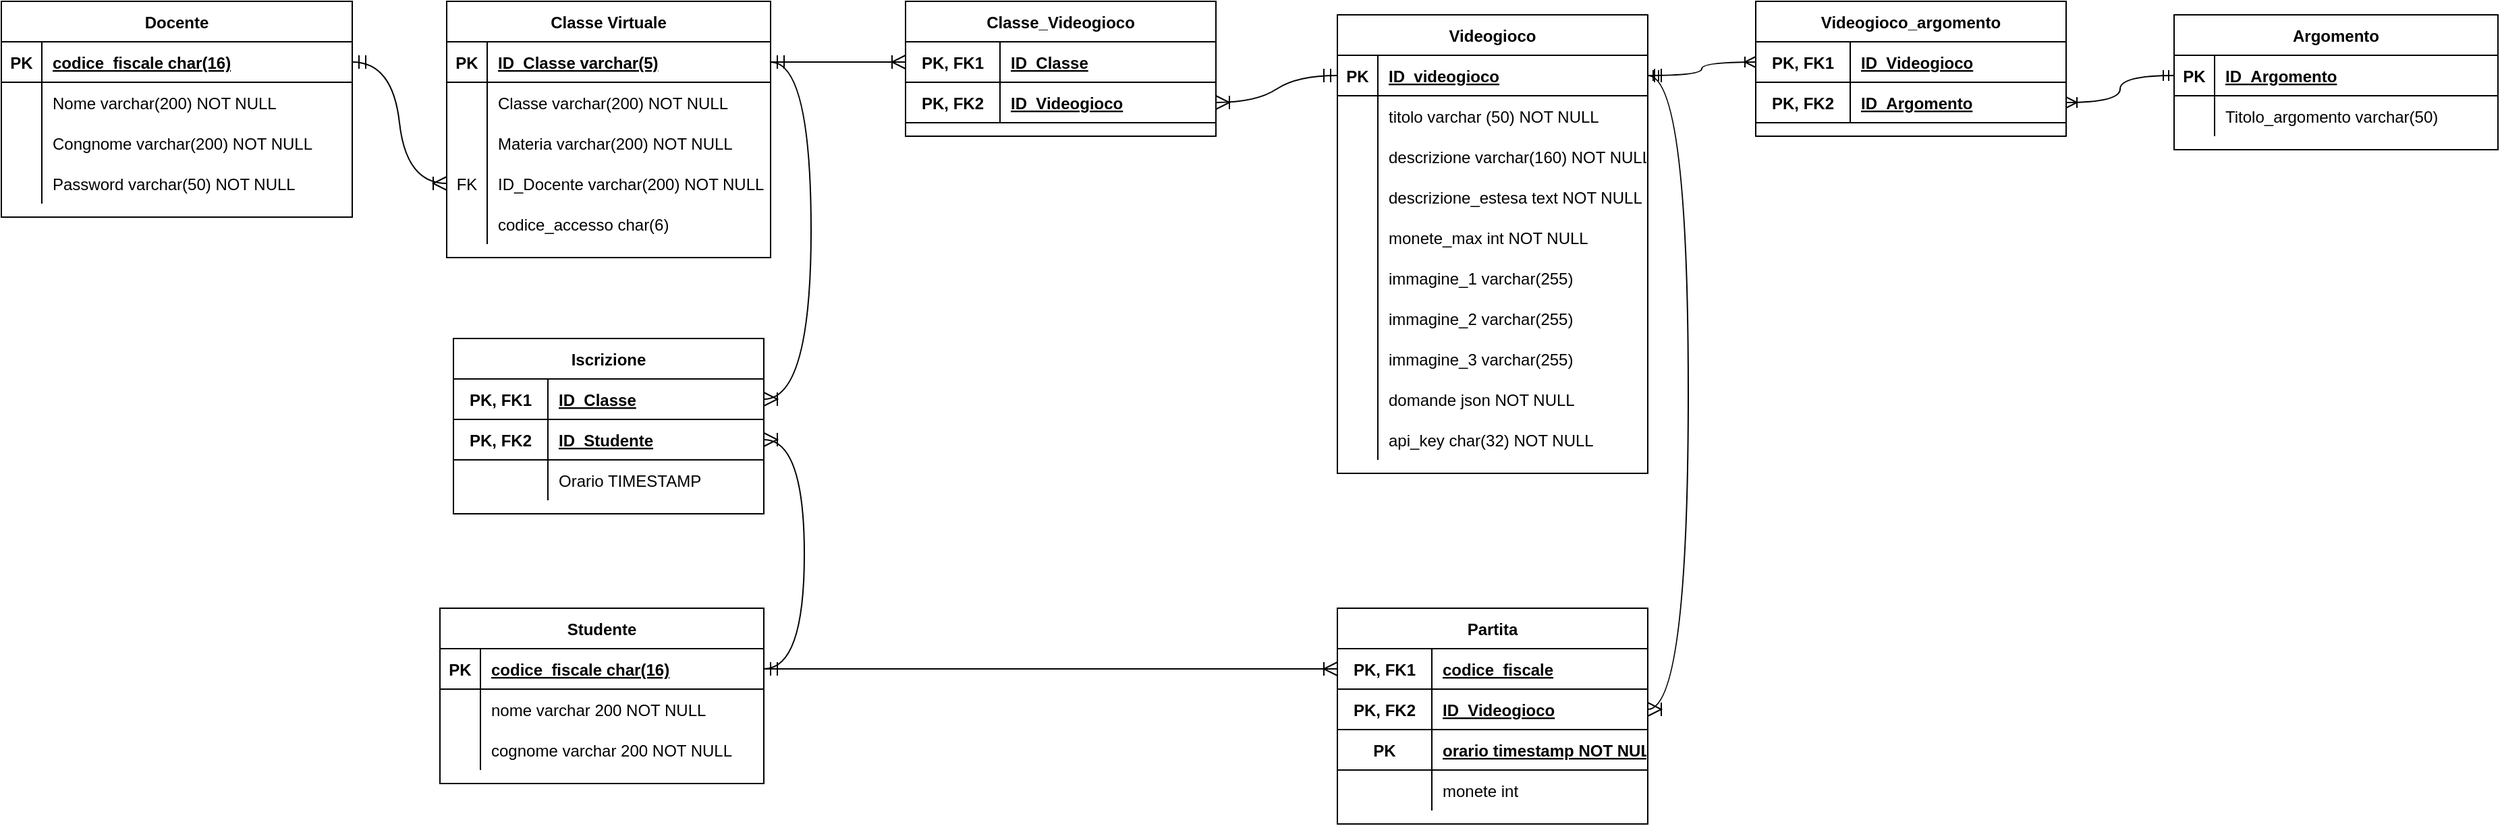 <mxfile>
    <diagram id="R2lEEEUBdFMjLlhIrx00" name="Page-1">
        <mxGraphModel dx="888" dy="802" grid="1" gridSize="10" guides="1" tooltips="1" connect="1" arrows="1" fold="1" page="1" pageScale="1" pageWidth="850" pageHeight="1100" math="0" shadow="0" extFonts="Permanent Marker^https://fonts.googleapis.com/css?family=Permanent+Marker">
            <root>
                <mxCell id="0"/>
                <mxCell id="1" parent="0"/>
                <mxCell id="C-vyLk0tnHw3VtMMgP7b-23" value="Docente" style="shape=table;startSize=30;container=1;collapsible=1;childLayout=tableLayout;fixedRows=1;rowLines=0;fontStyle=1;align=center;resizeLast=1;" parent="1" vertex="1">
                    <mxGeometry x="100" y="100" width="260" height="160" as="geometry"/>
                </mxCell>
                <mxCell id="C-vyLk0tnHw3VtMMgP7b-24" value="" style="shape=partialRectangle;collapsible=0;dropTarget=0;pointerEvents=0;fillColor=none;points=[[0,0.5],[1,0.5]];portConstraint=eastwest;top=0;left=0;right=0;bottom=1;" parent="C-vyLk0tnHw3VtMMgP7b-23" vertex="1">
                    <mxGeometry y="30" width="260" height="30" as="geometry"/>
                </mxCell>
                <mxCell id="C-vyLk0tnHw3VtMMgP7b-25" value="PK" style="shape=partialRectangle;overflow=hidden;connectable=0;fillColor=none;top=0;left=0;bottom=0;right=0;fontStyle=1;" parent="C-vyLk0tnHw3VtMMgP7b-24" vertex="1">
                    <mxGeometry width="30" height="30" as="geometry">
                        <mxRectangle width="30" height="30" as="alternateBounds"/>
                    </mxGeometry>
                </mxCell>
                <mxCell id="C-vyLk0tnHw3VtMMgP7b-26" value="codice_fiscale char(16)" style="shape=partialRectangle;overflow=hidden;connectable=0;fillColor=none;top=0;left=0;bottom=0;right=0;align=left;spacingLeft=6;fontStyle=5;" parent="C-vyLk0tnHw3VtMMgP7b-24" vertex="1">
                    <mxGeometry x="30" width="230" height="30" as="geometry">
                        <mxRectangle width="230" height="30" as="alternateBounds"/>
                    </mxGeometry>
                </mxCell>
                <mxCell id="C-vyLk0tnHw3VtMMgP7b-27" value="" style="shape=partialRectangle;collapsible=0;dropTarget=0;pointerEvents=0;fillColor=none;points=[[0,0.5],[1,0.5]];portConstraint=eastwest;top=0;left=0;right=0;bottom=0;" parent="C-vyLk0tnHw3VtMMgP7b-23" vertex="1">
                    <mxGeometry y="60" width="260" height="30" as="geometry"/>
                </mxCell>
                <mxCell id="C-vyLk0tnHw3VtMMgP7b-28" value="" style="shape=partialRectangle;overflow=hidden;connectable=0;fillColor=none;top=0;left=0;bottom=0;right=0;" parent="C-vyLk0tnHw3VtMMgP7b-27" vertex="1">
                    <mxGeometry width="30" height="30" as="geometry">
                        <mxRectangle width="30" height="30" as="alternateBounds"/>
                    </mxGeometry>
                </mxCell>
                <mxCell id="C-vyLk0tnHw3VtMMgP7b-29" value="Nome varchar(200) NOT NULL" style="shape=partialRectangle;overflow=hidden;connectable=0;fillColor=none;top=0;left=0;bottom=0;right=0;align=left;spacingLeft=6;" parent="C-vyLk0tnHw3VtMMgP7b-27" vertex="1">
                    <mxGeometry x="30" width="230" height="30" as="geometry">
                        <mxRectangle width="230" height="30" as="alternateBounds"/>
                    </mxGeometry>
                </mxCell>
                <mxCell id="IggxKIgEsVO3CC22svOD-1" value="" style="shape=partialRectangle;collapsible=0;dropTarget=0;pointerEvents=0;fillColor=none;points=[[0,0.5],[1,0.5]];portConstraint=eastwest;top=0;left=0;right=0;bottom=0;" parent="C-vyLk0tnHw3VtMMgP7b-23" vertex="1">
                    <mxGeometry y="90" width="260" height="30" as="geometry"/>
                </mxCell>
                <mxCell id="IggxKIgEsVO3CC22svOD-2" value="" style="shape=partialRectangle;overflow=hidden;connectable=0;fillColor=none;top=0;left=0;bottom=0;right=0;" parent="IggxKIgEsVO3CC22svOD-1" vertex="1">
                    <mxGeometry width="30" height="30" as="geometry">
                        <mxRectangle width="30" height="30" as="alternateBounds"/>
                    </mxGeometry>
                </mxCell>
                <mxCell id="IggxKIgEsVO3CC22svOD-3" value="Congnome varchar(200) NOT NULL" style="shape=partialRectangle;overflow=hidden;connectable=0;fillColor=none;top=0;left=0;bottom=0;right=0;align=left;spacingLeft=6;" parent="IggxKIgEsVO3CC22svOD-1" vertex="1">
                    <mxGeometry x="30" width="230" height="30" as="geometry">
                        <mxRectangle width="230" height="30" as="alternateBounds"/>
                    </mxGeometry>
                </mxCell>
                <mxCell id="_SUH1hEgXWgi9U1hBM_J-2" value="" style="shape=partialRectangle;collapsible=0;dropTarget=0;pointerEvents=0;fillColor=none;points=[[0,0.5],[1,0.5]];portConstraint=eastwest;top=0;left=0;right=0;bottom=0;" parent="C-vyLk0tnHw3VtMMgP7b-23" vertex="1">
                    <mxGeometry y="120" width="260" height="30" as="geometry"/>
                </mxCell>
                <mxCell id="_SUH1hEgXWgi9U1hBM_J-3" value="" style="shape=partialRectangle;overflow=hidden;connectable=0;fillColor=none;top=0;left=0;bottom=0;right=0;" parent="_SUH1hEgXWgi9U1hBM_J-2" vertex="1">
                    <mxGeometry width="30" height="30" as="geometry">
                        <mxRectangle width="30" height="30" as="alternateBounds"/>
                    </mxGeometry>
                </mxCell>
                <mxCell id="_SUH1hEgXWgi9U1hBM_J-4" value="Password varchar(50) NOT NULL" style="shape=partialRectangle;overflow=hidden;connectable=0;fillColor=none;top=0;left=0;bottom=0;right=0;align=left;spacingLeft=6;" parent="_SUH1hEgXWgi9U1hBM_J-2" vertex="1">
                    <mxGeometry x="30" width="230" height="30" as="geometry">
                        <mxRectangle width="230" height="30" as="alternateBounds"/>
                    </mxGeometry>
                </mxCell>
                <mxCell id="_SUH1hEgXWgi9U1hBM_J-8" value="Classe Virtuale" style="shape=table;startSize=30;container=1;collapsible=1;childLayout=tableLayout;fixedRows=1;rowLines=0;fontStyle=1;align=center;resizeLast=1;" parent="1" vertex="1">
                    <mxGeometry x="430" y="100" width="240" height="190" as="geometry"/>
                </mxCell>
                <mxCell id="_SUH1hEgXWgi9U1hBM_J-9" value="" style="shape=partialRectangle;collapsible=0;dropTarget=0;pointerEvents=0;fillColor=none;points=[[0,0.5],[1,0.5]];portConstraint=eastwest;top=0;left=0;right=0;bottom=1;" parent="_SUH1hEgXWgi9U1hBM_J-8" vertex="1">
                    <mxGeometry y="30" width="240" height="30" as="geometry"/>
                </mxCell>
                <mxCell id="_SUH1hEgXWgi9U1hBM_J-10" value="PK" style="shape=partialRectangle;overflow=hidden;connectable=0;fillColor=none;top=0;left=0;bottom=0;right=0;fontStyle=1;" parent="_SUH1hEgXWgi9U1hBM_J-9" vertex="1">
                    <mxGeometry width="30" height="30" as="geometry">
                        <mxRectangle width="30" height="30" as="alternateBounds"/>
                    </mxGeometry>
                </mxCell>
                <mxCell id="_SUH1hEgXWgi9U1hBM_J-11" value="ID_Classe varchar(5)" style="shape=partialRectangle;overflow=hidden;connectable=0;fillColor=none;top=0;left=0;bottom=0;right=0;align=left;spacingLeft=6;fontStyle=5;" parent="_SUH1hEgXWgi9U1hBM_J-9" vertex="1">
                    <mxGeometry x="30" width="210" height="30" as="geometry">
                        <mxRectangle width="210" height="30" as="alternateBounds"/>
                    </mxGeometry>
                </mxCell>
                <mxCell id="_SUH1hEgXWgi9U1hBM_J-12" value="" style="shape=partialRectangle;collapsible=0;dropTarget=0;pointerEvents=0;fillColor=none;points=[[0,0.5],[1,0.5]];portConstraint=eastwest;top=0;left=0;right=0;bottom=0;" parent="_SUH1hEgXWgi9U1hBM_J-8" vertex="1">
                    <mxGeometry y="60" width="240" height="30" as="geometry"/>
                </mxCell>
                <mxCell id="_SUH1hEgXWgi9U1hBM_J-13" value="" style="shape=partialRectangle;overflow=hidden;connectable=0;fillColor=none;top=0;left=0;bottom=0;right=0;" parent="_SUH1hEgXWgi9U1hBM_J-12" vertex="1">
                    <mxGeometry width="30" height="30" as="geometry">
                        <mxRectangle width="30" height="30" as="alternateBounds"/>
                    </mxGeometry>
                </mxCell>
                <mxCell id="_SUH1hEgXWgi9U1hBM_J-14" value="Classe varchar(200) NOT NULL" style="shape=partialRectangle;overflow=hidden;connectable=0;fillColor=none;top=0;left=0;bottom=0;right=0;align=left;spacingLeft=6;" parent="_SUH1hEgXWgi9U1hBM_J-12" vertex="1">
                    <mxGeometry x="30" width="210" height="30" as="geometry">
                        <mxRectangle width="210" height="30" as="alternateBounds"/>
                    </mxGeometry>
                </mxCell>
                <mxCell id="_SUH1hEgXWgi9U1hBM_J-15" value="" style="shape=partialRectangle;collapsible=0;dropTarget=0;pointerEvents=0;fillColor=none;points=[[0,0.5],[1,0.5]];portConstraint=eastwest;top=0;left=0;right=0;bottom=0;" parent="_SUH1hEgXWgi9U1hBM_J-8" vertex="1">
                    <mxGeometry y="90" width="240" height="30" as="geometry"/>
                </mxCell>
                <mxCell id="_SUH1hEgXWgi9U1hBM_J-16" value="" style="shape=partialRectangle;overflow=hidden;connectable=0;fillColor=none;top=0;left=0;bottom=0;right=0;" parent="_SUH1hEgXWgi9U1hBM_J-15" vertex="1">
                    <mxGeometry width="30" height="30" as="geometry">
                        <mxRectangle width="30" height="30" as="alternateBounds"/>
                    </mxGeometry>
                </mxCell>
                <mxCell id="_SUH1hEgXWgi9U1hBM_J-17" value="Materia varchar(200) NOT NULL" style="shape=partialRectangle;overflow=hidden;connectable=0;fillColor=none;top=0;left=0;bottom=0;right=0;align=left;spacingLeft=6;" parent="_SUH1hEgXWgi9U1hBM_J-15" vertex="1">
                    <mxGeometry x="30" width="210" height="30" as="geometry">
                        <mxRectangle width="210" height="30" as="alternateBounds"/>
                    </mxGeometry>
                </mxCell>
                <mxCell id="ghyRE52fyEiXk1OtpLhj-1" value="" style="shape=partialRectangle;collapsible=0;dropTarget=0;pointerEvents=0;fillColor=none;points=[[0,0.5],[1,0.5]];portConstraint=eastwest;top=0;left=0;right=0;bottom=0;" parent="_SUH1hEgXWgi9U1hBM_J-8" vertex="1">
                    <mxGeometry y="120" width="240" height="30" as="geometry"/>
                </mxCell>
                <mxCell id="ghyRE52fyEiXk1OtpLhj-2" value="FK" style="shape=partialRectangle;overflow=hidden;connectable=0;fillColor=none;top=0;left=0;bottom=0;right=0;" parent="ghyRE52fyEiXk1OtpLhj-1" vertex="1">
                    <mxGeometry width="30" height="30" as="geometry">
                        <mxRectangle width="30" height="30" as="alternateBounds"/>
                    </mxGeometry>
                </mxCell>
                <mxCell id="ghyRE52fyEiXk1OtpLhj-3" value="ID_Docente varchar(200) NOT NULL" style="shape=partialRectangle;overflow=hidden;connectable=0;fillColor=none;top=0;left=0;bottom=0;right=0;align=left;spacingLeft=6;" parent="ghyRE52fyEiXk1OtpLhj-1" vertex="1">
                    <mxGeometry x="30" width="210" height="30" as="geometry">
                        <mxRectangle width="210" height="30" as="alternateBounds"/>
                    </mxGeometry>
                </mxCell>
                <mxCell id="kP-Yp64n4imgnV4r-mcW-1" style="shape=partialRectangle;collapsible=0;dropTarget=0;pointerEvents=0;fillColor=none;points=[[0,0.5],[1,0.5]];portConstraint=eastwest;top=0;left=0;right=0;bottom=0;" parent="_SUH1hEgXWgi9U1hBM_J-8" vertex="1">
                    <mxGeometry y="150" width="240" height="30" as="geometry"/>
                </mxCell>
                <mxCell id="kP-Yp64n4imgnV4r-mcW-2" style="shape=partialRectangle;overflow=hidden;connectable=0;fillColor=none;top=0;left=0;bottom=0;right=0;" parent="kP-Yp64n4imgnV4r-mcW-1" vertex="1">
                    <mxGeometry width="30" height="30" as="geometry">
                        <mxRectangle width="30" height="30" as="alternateBounds"/>
                    </mxGeometry>
                </mxCell>
                <mxCell id="kP-Yp64n4imgnV4r-mcW-3" value="codice_accesso char(6)" style="shape=partialRectangle;overflow=hidden;connectable=0;fillColor=none;top=0;left=0;bottom=0;right=0;align=left;spacingLeft=6;" parent="kP-Yp64n4imgnV4r-mcW-1" vertex="1">
                    <mxGeometry x="30" width="210" height="30" as="geometry">
                        <mxRectangle width="210" height="30" as="alternateBounds"/>
                    </mxGeometry>
                </mxCell>
                <mxCell id="_SUH1hEgXWgi9U1hBM_J-18" value="" style="edgeStyle=entityRelationEdgeStyle;fontSize=12;html=1;endArrow=ERoneToMany;startArrow=ERmandOne;rounded=0;startSize=8;endSize=8;curved=1;" parent="1" source="C-vyLk0tnHw3VtMMgP7b-24" target="ghyRE52fyEiXk1OtpLhj-1" edge="1">
                    <mxGeometry width="100" height="100" relative="1" as="geometry">
                        <mxPoint x="310" y="450" as="sourcePoint"/>
                        <mxPoint x="430" y="290" as="targetPoint"/>
                        <Array as="points">
                            <mxPoint x="340" y="120"/>
                            <mxPoint x="420" y="230"/>
                        </Array>
                    </mxGeometry>
                </mxCell>
                <mxCell id="_SUH1hEgXWgi9U1hBM_J-19" value="Videogioco" style="shape=table;startSize=30;container=1;collapsible=1;childLayout=tableLayout;fixedRows=1;rowLines=0;fontStyle=1;align=center;resizeLast=1;" parent="1" vertex="1">
                    <mxGeometry x="1090" y="110" width="230" height="340" as="geometry"/>
                </mxCell>
                <mxCell id="_SUH1hEgXWgi9U1hBM_J-20" value="" style="shape=partialRectangle;collapsible=0;dropTarget=0;pointerEvents=0;fillColor=none;points=[[0,0.5],[1,0.5]];portConstraint=eastwest;top=0;left=0;right=0;bottom=1;" parent="_SUH1hEgXWgi9U1hBM_J-19" vertex="1">
                    <mxGeometry y="30" width="230" height="30" as="geometry"/>
                </mxCell>
                <mxCell id="_SUH1hEgXWgi9U1hBM_J-21" value="PK" style="shape=partialRectangle;overflow=hidden;connectable=0;fillColor=none;top=0;left=0;bottom=0;right=0;fontStyle=1;" parent="_SUH1hEgXWgi9U1hBM_J-20" vertex="1">
                    <mxGeometry width="30" height="30" as="geometry">
                        <mxRectangle width="30" height="30" as="alternateBounds"/>
                    </mxGeometry>
                </mxCell>
                <mxCell id="_SUH1hEgXWgi9U1hBM_J-22" value="ID_videogioco" style="shape=partialRectangle;overflow=hidden;connectable=0;fillColor=none;top=0;left=0;bottom=0;right=0;align=left;spacingLeft=6;fontStyle=5;" parent="_SUH1hEgXWgi9U1hBM_J-20" vertex="1">
                    <mxGeometry x="30" width="200" height="30" as="geometry">
                        <mxRectangle width="200" height="30" as="alternateBounds"/>
                    </mxGeometry>
                </mxCell>
                <mxCell id="_SUH1hEgXWgi9U1hBM_J-23" value="" style="shape=partialRectangle;collapsible=0;dropTarget=0;pointerEvents=0;fillColor=none;points=[[0,0.5],[1,0.5]];portConstraint=eastwest;top=0;left=0;right=0;bottom=0;" parent="_SUH1hEgXWgi9U1hBM_J-19" vertex="1">
                    <mxGeometry y="60" width="230" height="30" as="geometry"/>
                </mxCell>
                <mxCell id="_SUH1hEgXWgi9U1hBM_J-24" value="" style="shape=partialRectangle;overflow=hidden;connectable=0;fillColor=none;top=0;left=0;bottom=0;right=0;" parent="_SUH1hEgXWgi9U1hBM_J-23" vertex="1">
                    <mxGeometry width="30" height="30" as="geometry">
                        <mxRectangle width="30" height="30" as="alternateBounds"/>
                    </mxGeometry>
                </mxCell>
                <mxCell id="_SUH1hEgXWgi9U1hBM_J-25" value="titolo varchar (50) NOT NULL" style="shape=partialRectangle;overflow=hidden;connectable=0;fillColor=none;top=0;left=0;bottom=0;right=0;align=left;spacingLeft=6;" parent="_SUH1hEgXWgi9U1hBM_J-23" vertex="1">
                    <mxGeometry x="30" width="200" height="30" as="geometry">
                        <mxRectangle width="200" height="30" as="alternateBounds"/>
                    </mxGeometry>
                </mxCell>
                <mxCell id="_SUH1hEgXWgi9U1hBM_J-26" value="" style="shape=partialRectangle;collapsible=0;dropTarget=0;pointerEvents=0;fillColor=none;points=[[0,0.5],[1,0.5]];portConstraint=eastwest;top=0;left=0;right=0;bottom=0;" parent="_SUH1hEgXWgi9U1hBM_J-19" vertex="1">
                    <mxGeometry y="90" width="230" height="30" as="geometry"/>
                </mxCell>
                <mxCell id="_SUH1hEgXWgi9U1hBM_J-27" value="" style="shape=partialRectangle;overflow=hidden;connectable=0;fillColor=none;top=0;left=0;bottom=0;right=0;" parent="_SUH1hEgXWgi9U1hBM_J-26" vertex="1">
                    <mxGeometry width="30" height="30" as="geometry">
                        <mxRectangle width="30" height="30" as="alternateBounds"/>
                    </mxGeometry>
                </mxCell>
                <mxCell id="_SUH1hEgXWgi9U1hBM_J-28" value="descrizione varchar(160) NOT NULL" style="shape=partialRectangle;overflow=hidden;connectable=0;fillColor=none;top=0;left=0;bottom=0;right=0;align=left;spacingLeft=6;" parent="_SUH1hEgXWgi9U1hBM_J-26" vertex="1">
                    <mxGeometry x="30" width="200" height="30" as="geometry">
                        <mxRectangle width="200" height="30" as="alternateBounds"/>
                    </mxGeometry>
                </mxCell>
                <mxCell id="kP-Yp64n4imgnV4r-mcW-4" style="shape=partialRectangle;collapsible=0;dropTarget=0;pointerEvents=0;fillColor=none;points=[[0,0.5],[1,0.5]];portConstraint=eastwest;top=0;left=0;right=0;bottom=0;" parent="_SUH1hEgXWgi9U1hBM_J-19" vertex="1">
                    <mxGeometry y="120" width="230" height="30" as="geometry"/>
                </mxCell>
                <mxCell id="kP-Yp64n4imgnV4r-mcW-5" style="shape=partialRectangle;overflow=hidden;connectable=0;fillColor=none;top=0;left=0;bottom=0;right=0;" parent="kP-Yp64n4imgnV4r-mcW-4" vertex="1">
                    <mxGeometry width="30" height="30" as="geometry">
                        <mxRectangle width="30" height="30" as="alternateBounds"/>
                    </mxGeometry>
                </mxCell>
                <mxCell id="kP-Yp64n4imgnV4r-mcW-6" value="descrizione_estesa text NOT NULL" style="shape=partialRectangle;overflow=hidden;connectable=0;fillColor=none;top=0;left=0;bottom=0;right=0;align=left;spacingLeft=6;" parent="kP-Yp64n4imgnV4r-mcW-4" vertex="1">
                    <mxGeometry x="30" width="200" height="30" as="geometry">
                        <mxRectangle width="200" height="30" as="alternateBounds"/>
                    </mxGeometry>
                </mxCell>
                <mxCell id="kP-Yp64n4imgnV4r-mcW-7" style="shape=partialRectangle;collapsible=0;dropTarget=0;pointerEvents=0;fillColor=none;points=[[0,0.5],[1,0.5]];portConstraint=eastwest;top=0;left=0;right=0;bottom=0;" parent="_SUH1hEgXWgi9U1hBM_J-19" vertex="1">
                    <mxGeometry y="150" width="230" height="30" as="geometry"/>
                </mxCell>
                <mxCell id="kP-Yp64n4imgnV4r-mcW-8" style="shape=partialRectangle;overflow=hidden;connectable=0;fillColor=none;top=0;left=0;bottom=0;right=0;" parent="kP-Yp64n4imgnV4r-mcW-7" vertex="1">
                    <mxGeometry width="30" height="30" as="geometry">
                        <mxRectangle width="30" height="30" as="alternateBounds"/>
                    </mxGeometry>
                </mxCell>
                <mxCell id="kP-Yp64n4imgnV4r-mcW-9" value="monete_max int NOT NULL" style="shape=partialRectangle;overflow=hidden;connectable=0;fillColor=none;top=0;left=0;bottom=0;right=0;align=left;spacingLeft=6;" parent="kP-Yp64n4imgnV4r-mcW-7" vertex="1">
                    <mxGeometry x="30" width="200" height="30" as="geometry">
                        <mxRectangle width="200" height="30" as="alternateBounds"/>
                    </mxGeometry>
                </mxCell>
                <mxCell id="kP-Yp64n4imgnV4r-mcW-16" style="shape=partialRectangle;collapsible=0;dropTarget=0;pointerEvents=0;fillColor=none;points=[[0,0.5],[1,0.5]];portConstraint=eastwest;top=0;left=0;right=0;bottom=0;" parent="_SUH1hEgXWgi9U1hBM_J-19" vertex="1">
                    <mxGeometry y="180" width="230" height="30" as="geometry"/>
                </mxCell>
                <mxCell id="kP-Yp64n4imgnV4r-mcW-17" style="shape=partialRectangle;overflow=hidden;connectable=0;fillColor=none;top=0;left=0;bottom=0;right=0;" parent="kP-Yp64n4imgnV4r-mcW-16" vertex="1">
                    <mxGeometry width="30" height="30" as="geometry">
                        <mxRectangle width="30" height="30" as="alternateBounds"/>
                    </mxGeometry>
                </mxCell>
                <mxCell id="kP-Yp64n4imgnV4r-mcW-18" value="immagine_1 varchar(255)" style="shape=partialRectangle;overflow=hidden;connectable=0;fillColor=none;top=0;left=0;bottom=0;right=0;align=left;spacingLeft=6;" parent="kP-Yp64n4imgnV4r-mcW-16" vertex="1">
                    <mxGeometry x="30" width="200" height="30" as="geometry">
                        <mxRectangle width="200" height="30" as="alternateBounds"/>
                    </mxGeometry>
                </mxCell>
                <mxCell id="kP-Yp64n4imgnV4r-mcW-13" style="shape=partialRectangle;collapsible=0;dropTarget=0;pointerEvents=0;fillColor=none;points=[[0,0.5],[1,0.5]];portConstraint=eastwest;top=0;left=0;right=0;bottom=0;" parent="_SUH1hEgXWgi9U1hBM_J-19" vertex="1">
                    <mxGeometry y="210" width="230" height="30" as="geometry"/>
                </mxCell>
                <mxCell id="kP-Yp64n4imgnV4r-mcW-14" style="shape=partialRectangle;overflow=hidden;connectable=0;fillColor=none;top=0;left=0;bottom=0;right=0;" parent="kP-Yp64n4imgnV4r-mcW-13" vertex="1">
                    <mxGeometry width="30" height="30" as="geometry">
                        <mxRectangle width="30" height="30" as="alternateBounds"/>
                    </mxGeometry>
                </mxCell>
                <mxCell id="kP-Yp64n4imgnV4r-mcW-15" value="immagine_2 varchar(255)" style="shape=partialRectangle;overflow=hidden;connectable=0;fillColor=none;top=0;left=0;bottom=0;right=0;align=left;spacingLeft=6;" parent="kP-Yp64n4imgnV4r-mcW-13" vertex="1">
                    <mxGeometry x="30" width="200" height="30" as="geometry">
                        <mxRectangle width="200" height="30" as="alternateBounds"/>
                    </mxGeometry>
                </mxCell>
                <mxCell id="kP-Yp64n4imgnV4r-mcW-10" style="shape=partialRectangle;collapsible=0;dropTarget=0;pointerEvents=0;fillColor=none;points=[[0,0.5],[1,0.5]];portConstraint=eastwest;top=0;left=0;right=0;bottom=0;" parent="_SUH1hEgXWgi9U1hBM_J-19" vertex="1">
                    <mxGeometry y="240" width="230" height="30" as="geometry"/>
                </mxCell>
                <mxCell id="kP-Yp64n4imgnV4r-mcW-11" style="shape=partialRectangle;overflow=hidden;connectable=0;fillColor=none;top=0;left=0;bottom=0;right=0;" parent="kP-Yp64n4imgnV4r-mcW-10" vertex="1">
                    <mxGeometry width="30" height="30" as="geometry">
                        <mxRectangle width="30" height="30" as="alternateBounds"/>
                    </mxGeometry>
                </mxCell>
                <mxCell id="kP-Yp64n4imgnV4r-mcW-12" value="immagine_3 varchar(255)" style="shape=partialRectangle;overflow=hidden;connectable=0;fillColor=none;top=0;left=0;bottom=0;right=0;align=left;spacingLeft=6;" parent="kP-Yp64n4imgnV4r-mcW-10" vertex="1">
                    <mxGeometry x="30" width="200" height="30" as="geometry">
                        <mxRectangle width="200" height="30" as="alternateBounds"/>
                    </mxGeometry>
                </mxCell>
                <mxCell id="IggxKIgEsVO3CC22svOD-12" style="shape=partialRectangle;collapsible=0;dropTarget=0;pointerEvents=0;fillColor=none;points=[[0,0.5],[1,0.5]];portConstraint=eastwest;top=0;left=0;right=0;bottom=0;" parent="_SUH1hEgXWgi9U1hBM_J-19" vertex="1">
                    <mxGeometry y="270" width="230" height="30" as="geometry"/>
                </mxCell>
                <mxCell id="IggxKIgEsVO3CC22svOD-13" style="shape=partialRectangle;overflow=hidden;connectable=0;fillColor=none;top=0;left=0;bottom=0;right=0;" parent="IggxKIgEsVO3CC22svOD-12" vertex="1">
                    <mxGeometry width="30" height="30" as="geometry">
                        <mxRectangle width="30" height="30" as="alternateBounds"/>
                    </mxGeometry>
                </mxCell>
                <mxCell id="IggxKIgEsVO3CC22svOD-14" value="domande json NOT NULL" style="shape=partialRectangle;overflow=hidden;connectable=0;fillColor=none;top=0;left=0;bottom=0;right=0;align=left;spacingLeft=6;" parent="IggxKIgEsVO3CC22svOD-12" vertex="1">
                    <mxGeometry x="30" width="200" height="30" as="geometry">
                        <mxRectangle width="200" height="30" as="alternateBounds"/>
                    </mxGeometry>
                </mxCell>
                <mxCell id="zwfpo51bR4X7Mv6zt_tQ-2" style="shape=partialRectangle;collapsible=0;dropTarget=0;pointerEvents=0;fillColor=none;points=[[0,0.5],[1,0.5]];portConstraint=eastwest;top=0;left=0;right=0;bottom=0;" parent="_SUH1hEgXWgi9U1hBM_J-19" vertex="1">
                    <mxGeometry y="300" width="230" height="30" as="geometry"/>
                </mxCell>
                <mxCell id="zwfpo51bR4X7Mv6zt_tQ-3" style="shape=partialRectangle;overflow=hidden;connectable=0;fillColor=none;top=0;left=0;bottom=0;right=0;" parent="zwfpo51bR4X7Mv6zt_tQ-2" vertex="1">
                    <mxGeometry width="30" height="30" as="geometry">
                        <mxRectangle width="30" height="30" as="alternateBounds"/>
                    </mxGeometry>
                </mxCell>
                <mxCell id="zwfpo51bR4X7Mv6zt_tQ-4" value="api_key char(32) NOT NULL" style="shape=partialRectangle;overflow=hidden;connectable=0;fillColor=none;top=0;left=0;bottom=0;right=0;align=left;spacingLeft=6;" parent="zwfpo51bR4X7Mv6zt_tQ-2" vertex="1">
                    <mxGeometry x="30" width="200" height="30" as="geometry">
                        <mxRectangle width="200" height="30" as="alternateBounds"/>
                    </mxGeometry>
                </mxCell>
                <mxCell id="ghyRE52fyEiXk1OtpLhj-7" value="Classe_Videogioco" style="shape=table;startSize=30;container=1;collapsible=1;childLayout=tableLayout;fixedRows=1;rowLines=0;fontStyle=1;align=center;resizeLast=1;" parent="1" vertex="1">
                    <mxGeometry x="770" y="100" width="230" height="100" as="geometry"/>
                </mxCell>
                <mxCell id="ghyRE52fyEiXk1OtpLhj-8" value="" style="shape=partialRectangle;collapsible=0;dropTarget=0;pointerEvents=0;fillColor=none;points=[[0,0.5],[1,0.5]];portConstraint=eastwest;top=0;left=0;right=0;bottom=1;" parent="ghyRE52fyEiXk1OtpLhj-7" vertex="1">
                    <mxGeometry y="30" width="230" height="30" as="geometry"/>
                </mxCell>
                <mxCell id="ghyRE52fyEiXk1OtpLhj-9" value="PK, FK1" style="shape=partialRectangle;overflow=hidden;connectable=0;fillColor=none;top=0;left=0;bottom=0;right=0;fontStyle=1;" parent="ghyRE52fyEiXk1OtpLhj-8" vertex="1">
                    <mxGeometry width="70" height="30" as="geometry">
                        <mxRectangle width="70" height="30" as="alternateBounds"/>
                    </mxGeometry>
                </mxCell>
                <mxCell id="ghyRE52fyEiXk1OtpLhj-10" value="ID_Classe" style="shape=partialRectangle;overflow=hidden;connectable=0;fillColor=none;top=0;left=0;bottom=0;right=0;align=left;spacingLeft=6;fontStyle=5;" parent="ghyRE52fyEiXk1OtpLhj-8" vertex="1">
                    <mxGeometry x="70" width="160" height="30" as="geometry">
                        <mxRectangle width="160" height="30" as="alternateBounds"/>
                    </mxGeometry>
                </mxCell>
                <mxCell id="ghyRE52fyEiXk1OtpLhj-17" value="" style="shape=partialRectangle;collapsible=0;dropTarget=0;pointerEvents=0;fillColor=none;points=[[0,0.5],[1,0.5]];portConstraint=eastwest;top=0;left=0;right=0;bottom=1;" parent="ghyRE52fyEiXk1OtpLhj-7" vertex="1">
                    <mxGeometry y="60" width="230" height="30" as="geometry"/>
                </mxCell>
                <mxCell id="ghyRE52fyEiXk1OtpLhj-18" value="PK, FK2" style="shape=partialRectangle;overflow=hidden;connectable=0;fillColor=none;top=0;left=0;bottom=0;right=0;fontStyle=1;" parent="ghyRE52fyEiXk1OtpLhj-17" vertex="1">
                    <mxGeometry width="70" height="30" as="geometry">
                        <mxRectangle width="70" height="30" as="alternateBounds"/>
                    </mxGeometry>
                </mxCell>
                <mxCell id="ghyRE52fyEiXk1OtpLhj-19" value="ID_Videogioco" style="shape=partialRectangle;overflow=hidden;connectable=0;fillColor=none;top=0;left=0;bottom=0;right=0;align=left;spacingLeft=6;fontStyle=5;" parent="ghyRE52fyEiXk1OtpLhj-17" vertex="1">
                    <mxGeometry x="70" width="160" height="30" as="geometry">
                        <mxRectangle width="160" height="30" as="alternateBounds"/>
                    </mxGeometry>
                </mxCell>
                <mxCell id="ghyRE52fyEiXk1OtpLhj-20" value="" style="edgeStyle=entityRelationEdgeStyle;fontSize=12;html=1;endArrow=ERoneToMany;startArrow=ERmandOne;rounded=0;startSize=8;endSize=8;curved=1;" parent="1" source="_SUH1hEgXWgi9U1hBM_J-9" target="ghyRE52fyEiXk1OtpLhj-8" edge="1">
                    <mxGeometry width="100" height="100" relative="1" as="geometry">
                        <mxPoint x="670" y="245" as="sourcePoint"/>
                        <mxPoint x="381.421" y="45" as="targetPoint"/>
                    </mxGeometry>
                </mxCell>
                <mxCell id="ghyRE52fyEiXk1OtpLhj-21" value="" style="edgeStyle=entityRelationEdgeStyle;fontSize=12;html=1;endArrow=ERoneToMany;startArrow=ERmandOne;rounded=0;startSize=8;endSize=8;curved=1;" parent="1" source="_SUH1hEgXWgi9U1hBM_J-20" target="ghyRE52fyEiXk1OtpLhj-17" edge="1">
                    <mxGeometry width="100" height="100" relative="1" as="geometry">
                        <mxPoint x="138.579" y="135" as="sourcePoint"/>
                        <mxPoint x="588.579" y="155" as="targetPoint"/>
                    </mxGeometry>
                </mxCell>
                <mxCell id="ghyRE52fyEiXk1OtpLhj-35" value="Iscrizione" style="shape=table;startSize=30;container=1;collapsible=1;childLayout=tableLayout;fixedRows=1;rowLines=0;fontStyle=1;align=center;resizeLast=1;" parent="1" vertex="1">
                    <mxGeometry x="435" y="350" width="230" height="130" as="geometry"/>
                </mxCell>
                <mxCell id="ghyRE52fyEiXk1OtpLhj-36" value="" style="shape=partialRectangle;collapsible=0;dropTarget=0;pointerEvents=0;fillColor=none;points=[[0,0.5],[1,0.5]];portConstraint=eastwest;top=0;left=0;right=0;bottom=1;" parent="ghyRE52fyEiXk1OtpLhj-35" vertex="1">
                    <mxGeometry y="30" width="230" height="30" as="geometry"/>
                </mxCell>
                <mxCell id="ghyRE52fyEiXk1OtpLhj-37" value="PK, FK1" style="shape=partialRectangle;overflow=hidden;connectable=0;fillColor=none;top=0;left=0;bottom=0;right=0;fontStyle=1;" parent="ghyRE52fyEiXk1OtpLhj-36" vertex="1">
                    <mxGeometry width="70" height="30" as="geometry">
                        <mxRectangle width="70" height="30" as="alternateBounds"/>
                    </mxGeometry>
                </mxCell>
                <mxCell id="ghyRE52fyEiXk1OtpLhj-38" value="ID_Classe" style="shape=partialRectangle;overflow=hidden;connectable=0;fillColor=none;top=0;left=0;bottom=0;right=0;align=left;spacingLeft=6;fontStyle=5;" parent="ghyRE52fyEiXk1OtpLhj-36" vertex="1">
                    <mxGeometry x="70" width="160" height="30" as="geometry">
                        <mxRectangle width="160" height="30" as="alternateBounds"/>
                    </mxGeometry>
                </mxCell>
                <mxCell id="ghyRE52fyEiXk1OtpLhj-39" value="" style="shape=partialRectangle;collapsible=0;dropTarget=0;pointerEvents=0;fillColor=none;points=[[0,0.5],[1,0.5]];portConstraint=eastwest;top=0;left=0;right=0;bottom=1;" parent="ghyRE52fyEiXk1OtpLhj-35" vertex="1">
                    <mxGeometry y="60" width="230" height="30" as="geometry"/>
                </mxCell>
                <mxCell id="ghyRE52fyEiXk1OtpLhj-40" value="PK, FK2" style="shape=partialRectangle;overflow=hidden;connectable=0;fillColor=none;top=0;left=0;bottom=0;right=0;fontStyle=1;" parent="ghyRE52fyEiXk1OtpLhj-39" vertex="1">
                    <mxGeometry width="70" height="30" as="geometry">
                        <mxRectangle width="70" height="30" as="alternateBounds"/>
                    </mxGeometry>
                </mxCell>
                <mxCell id="ghyRE52fyEiXk1OtpLhj-41" value="ID_Studente" style="shape=partialRectangle;overflow=hidden;connectable=0;fillColor=none;top=0;left=0;bottom=0;right=0;align=left;spacingLeft=6;fontStyle=5;" parent="ghyRE52fyEiXk1OtpLhj-39" vertex="1">
                    <mxGeometry x="70" width="160" height="30" as="geometry">
                        <mxRectangle width="160" height="30" as="alternateBounds"/>
                    </mxGeometry>
                </mxCell>
                <mxCell id="ghyRE52fyEiXk1OtpLhj-42" value="" style="shape=partialRectangle;collapsible=0;dropTarget=0;pointerEvents=0;fillColor=none;points=[[0,0.5],[1,0.5]];portConstraint=eastwest;top=0;left=0;right=0;bottom=0;" parent="ghyRE52fyEiXk1OtpLhj-35" vertex="1">
                    <mxGeometry y="90" width="230" height="30" as="geometry"/>
                </mxCell>
                <mxCell id="ghyRE52fyEiXk1OtpLhj-43" value="" style="shape=partialRectangle;overflow=hidden;connectable=0;fillColor=none;top=0;left=0;bottom=0;right=0;" parent="ghyRE52fyEiXk1OtpLhj-42" vertex="1">
                    <mxGeometry width="70" height="30" as="geometry">
                        <mxRectangle width="70" height="30" as="alternateBounds"/>
                    </mxGeometry>
                </mxCell>
                <mxCell id="ghyRE52fyEiXk1OtpLhj-44" value="Orario TIMESTAMP" style="shape=partialRectangle;overflow=hidden;connectable=0;fillColor=none;top=0;left=0;bottom=0;right=0;align=left;spacingLeft=6;" parent="ghyRE52fyEiXk1OtpLhj-42" vertex="1">
                    <mxGeometry x="70" width="160" height="30" as="geometry">
                        <mxRectangle width="160" height="30" as="alternateBounds"/>
                    </mxGeometry>
                </mxCell>
                <mxCell id="ghyRE52fyEiXk1OtpLhj-60" value="" style="edgeStyle=entityRelationEdgeStyle;fontSize=12;html=1;endArrow=ERoneToMany;startArrow=ERmandOne;rounded=0;startSize=8;endSize=8;curved=1;exitX=1;exitY=0.5;exitDx=0;exitDy=0;" parent="1" source="kP-Yp64n4imgnV4r-mcW-38" target="ghyRE52fyEiXk1OtpLhj-39" edge="1">
                    <mxGeometry width="100" height="100" relative="1" as="geometry">
                        <mxPoint x="670" y="595" as="sourcePoint"/>
                        <mxPoint x="-141.421" y="45" as="targetPoint"/>
                    </mxGeometry>
                </mxCell>
                <mxCell id="ghyRE52fyEiXk1OtpLhj-61" value="" style="edgeStyle=entityRelationEdgeStyle;fontSize=12;html=1;endArrow=ERoneToMany;startArrow=ERmandOne;rounded=0;startSize=8;endSize=8;curved=1;" parent="1" source="_SUH1hEgXWgi9U1hBM_J-9" target="ghyRE52fyEiXk1OtpLhj-36" edge="1">
                    <mxGeometry width="100" height="100" relative="1" as="geometry">
                        <mxPoint x="670" y="245" as="sourcePoint"/>
                        <mxPoint x="381.421" y="45" as="targetPoint"/>
                    </mxGeometry>
                </mxCell>
                <mxCell id="ghyRE52fyEiXk1OtpLhj-75" style="edgeStyle=none;curved=1;rounded=0;orthogonalLoop=1;jettySize=auto;html=1;exitX=0.5;exitY=0;exitDx=0;exitDy=0;fontSize=12;startSize=8;endSize=8;" parent="1" edge="1">
                    <mxGeometry relative="1" as="geometry">
                        <mxPoint x="1205" y="550" as="sourcePoint"/>
                        <mxPoint x="1205" y="550" as="targetPoint"/>
                    </mxGeometry>
                </mxCell>
                <mxCell id="ghyRE52fyEiXk1OtpLhj-76" value="" style="edgeStyle=entityRelationEdgeStyle;fontSize=12;html=1;endArrow=ERoneToMany;startArrow=ERmandOne;rounded=0;startSize=8;endSize=8;curved=1;exitX=1;exitY=0.5;exitDx=0;exitDy=0;" parent="1" source="kP-Yp64n4imgnV4r-mcW-38" target="ghyRE52fyEiXk1OtpLhj-78" edge="1">
                    <mxGeometry width="100" height="100" relative="1" as="geometry">
                        <mxPoint x="670" y="595" as="sourcePoint"/>
                        <mxPoint x="982.105" y="600" as="targetPoint"/>
                    </mxGeometry>
                </mxCell>
                <mxCell id="ghyRE52fyEiXk1OtpLhj-77" value="Partita" style="shape=table;startSize=30;container=1;collapsible=1;childLayout=tableLayout;fixedRows=1;rowLines=0;fontStyle=1;align=center;resizeLast=1;" parent="1" vertex="1">
                    <mxGeometry x="1090" y="550" width="230" height="160" as="geometry"/>
                </mxCell>
                <mxCell id="ghyRE52fyEiXk1OtpLhj-78" value="" style="shape=partialRectangle;collapsible=0;dropTarget=0;pointerEvents=0;fillColor=none;points=[[0,0.5],[1,0.5]];portConstraint=eastwest;top=0;left=0;right=0;bottom=1;" parent="ghyRE52fyEiXk1OtpLhj-77" vertex="1">
                    <mxGeometry y="30" width="230" height="30" as="geometry"/>
                </mxCell>
                <mxCell id="ghyRE52fyEiXk1OtpLhj-79" value="PK, FK1" style="shape=partialRectangle;overflow=hidden;connectable=0;fillColor=none;top=0;left=0;bottom=0;right=0;fontStyle=1;" parent="ghyRE52fyEiXk1OtpLhj-78" vertex="1">
                    <mxGeometry width="70" height="30" as="geometry">
                        <mxRectangle width="70" height="30" as="alternateBounds"/>
                    </mxGeometry>
                </mxCell>
                <mxCell id="ghyRE52fyEiXk1OtpLhj-80" value="codice_fiscale" style="shape=partialRectangle;overflow=hidden;connectable=0;fillColor=none;top=0;left=0;bottom=0;right=0;align=left;spacingLeft=6;fontStyle=5;" parent="ghyRE52fyEiXk1OtpLhj-78" vertex="1">
                    <mxGeometry x="70" width="160" height="30" as="geometry">
                        <mxRectangle width="160" height="30" as="alternateBounds"/>
                    </mxGeometry>
                </mxCell>
                <mxCell id="ghyRE52fyEiXk1OtpLhj-81" value="" style="shape=partialRectangle;collapsible=0;dropTarget=0;pointerEvents=0;fillColor=none;points=[[0,0.5],[1,0.5]];portConstraint=eastwest;top=0;left=0;right=0;bottom=1;" parent="ghyRE52fyEiXk1OtpLhj-77" vertex="1">
                    <mxGeometry y="60" width="230" height="30" as="geometry"/>
                </mxCell>
                <mxCell id="ghyRE52fyEiXk1OtpLhj-82" value="PK, FK2" style="shape=partialRectangle;overflow=hidden;connectable=0;fillColor=none;top=0;left=0;bottom=0;right=0;fontStyle=1;" parent="ghyRE52fyEiXk1OtpLhj-81" vertex="1">
                    <mxGeometry width="70" height="30" as="geometry">
                        <mxRectangle width="70" height="30" as="alternateBounds"/>
                    </mxGeometry>
                </mxCell>
                <mxCell id="ghyRE52fyEiXk1OtpLhj-83" value="ID_Videogioco" style="shape=partialRectangle;overflow=hidden;connectable=0;fillColor=none;top=0;left=0;bottom=0;right=0;align=left;spacingLeft=6;fontStyle=5;" parent="ghyRE52fyEiXk1OtpLhj-81" vertex="1">
                    <mxGeometry x="70" width="160" height="30" as="geometry">
                        <mxRectangle width="160" height="30" as="alternateBounds"/>
                    </mxGeometry>
                </mxCell>
                <mxCell id="kP-Yp64n4imgnV4r-mcW-25" style="shape=partialRectangle;collapsible=0;dropTarget=0;pointerEvents=0;fillColor=none;points=[[0,0.5],[1,0.5]];portConstraint=eastwest;top=0;left=0;right=0;bottom=1;" parent="ghyRE52fyEiXk1OtpLhj-77" vertex="1">
                    <mxGeometry y="90" width="230" height="30" as="geometry"/>
                </mxCell>
                <mxCell id="kP-Yp64n4imgnV4r-mcW-26" value="PK" style="shape=partialRectangle;overflow=hidden;connectable=0;fillColor=none;top=0;left=0;bottom=0;right=0;fontStyle=1;" parent="kP-Yp64n4imgnV4r-mcW-25" vertex="1">
                    <mxGeometry width="70" height="30" as="geometry">
                        <mxRectangle width="70" height="30" as="alternateBounds"/>
                    </mxGeometry>
                </mxCell>
                <mxCell id="kP-Yp64n4imgnV4r-mcW-27" value="orario timestamp NOT NULL" style="shape=partialRectangle;overflow=hidden;connectable=0;fillColor=none;top=0;left=0;bottom=0;right=0;align=left;spacingLeft=6;fontStyle=5;" parent="kP-Yp64n4imgnV4r-mcW-25" vertex="1">
                    <mxGeometry x="70" width="160" height="30" as="geometry">
                        <mxRectangle width="160" height="30" as="alternateBounds"/>
                    </mxGeometry>
                </mxCell>
                <mxCell id="kP-Yp64n4imgnV4r-mcW-22" style="shape=partialRectangle;collapsible=0;dropTarget=0;pointerEvents=0;fillColor=none;points=[[0,0.5],[1,0.5]];portConstraint=eastwest;top=0;left=0;right=0;bottom=0;" parent="ghyRE52fyEiXk1OtpLhj-77" vertex="1">
                    <mxGeometry y="120" width="230" height="30" as="geometry"/>
                </mxCell>
                <mxCell id="kP-Yp64n4imgnV4r-mcW-23" style="shape=partialRectangle;overflow=hidden;connectable=0;fillColor=none;top=0;left=0;bottom=0;right=0;" parent="kP-Yp64n4imgnV4r-mcW-22" vertex="1">
                    <mxGeometry width="70" height="30" as="geometry">
                        <mxRectangle width="70" height="30" as="alternateBounds"/>
                    </mxGeometry>
                </mxCell>
                <mxCell id="kP-Yp64n4imgnV4r-mcW-24" value="monete int" style="shape=partialRectangle;overflow=hidden;connectable=0;fillColor=none;top=0;left=0;bottom=0;right=0;align=left;spacingLeft=6;" parent="kP-Yp64n4imgnV4r-mcW-22" vertex="1">
                    <mxGeometry x="70" width="160" height="30" as="geometry">
                        <mxRectangle width="160" height="30" as="alternateBounds"/>
                    </mxGeometry>
                </mxCell>
                <mxCell id="ghyRE52fyEiXk1OtpLhj-87" value="" style="edgeStyle=entityRelationEdgeStyle;fontSize=12;html=1;endArrow=ERoneToMany;startArrow=ERmandOne;rounded=0;startSize=8;endSize=8;curved=1;" parent="1" source="_SUH1hEgXWgi9U1hBM_J-20" target="ghyRE52fyEiXk1OtpLhj-81" edge="1">
                    <mxGeometry width="100" height="100" relative="1" as="geometry">
                        <mxPoint x="1320" y="255" as="sourcePoint"/>
                        <mxPoint x="790" y="430" as="targetPoint"/>
                    </mxGeometry>
                </mxCell>
                <mxCell id="kP-Yp64n4imgnV4r-mcW-37" value="Studente" style="shape=table;startSize=30;container=1;collapsible=1;childLayout=tableLayout;fixedRows=1;rowLines=0;fontStyle=1;align=center;resizeLast=1;" parent="1" vertex="1">
                    <mxGeometry x="425" y="550" width="240" height="130" as="geometry"/>
                </mxCell>
                <mxCell id="kP-Yp64n4imgnV4r-mcW-38" value="" style="shape=partialRectangle;collapsible=0;dropTarget=0;pointerEvents=0;fillColor=none;points=[[0,0.5],[1,0.5]];portConstraint=eastwest;top=0;left=0;right=0;bottom=1;" parent="kP-Yp64n4imgnV4r-mcW-37" vertex="1">
                    <mxGeometry y="30" width="240" height="30" as="geometry"/>
                </mxCell>
                <mxCell id="kP-Yp64n4imgnV4r-mcW-39" value="PK" style="shape=partialRectangle;overflow=hidden;connectable=0;fillColor=none;top=0;left=0;bottom=0;right=0;fontStyle=1;" parent="kP-Yp64n4imgnV4r-mcW-38" vertex="1">
                    <mxGeometry width="30" height="30" as="geometry">
                        <mxRectangle width="30" height="30" as="alternateBounds"/>
                    </mxGeometry>
                </mxCell>
                <mxCell id="kP-Yp64n4imgnV4r-mcW-40" value="codice_fiscale char(16)" style="shape=partialRectangle;overflow=hidden;connectable=0;fillColor=none;top=0;left=0;bottom=0;right=0;align=left;spacingLeft=6;fontStyle=5;" parent="kP-Yp64n4imgnV4r-mcW-38" vertex="1">
                    <mxGeometry x="30" width="210" height="30" as="geometry">
                        <mxRectangle width="210" height="30" as="alternateBounds"/>
                    </mxGeometry>
                </mxCell>
                <mxCell id="kP-Yp64n4imgnV4r-mcW-41" value="" style="shape=partialRectangle;collapsible=0;dropTarget=0;pointerEvents=0;fillColor=none;points=[[0,0.5],[1,0.5]];portConstraint=eastwest;top=0;left=0;right=0;bottom=0;" parent="kP-Yp64n4imgnV4r-mcW-37" vertex="1">
                    <mxGeometry y="60" width="240" height="30" as="geometry"/>
                </mxCell>
                <mxCell id="kP-Yp64n4imgnV4r-mcW-42" value="" style="shape=partialRectangle;overflow=hidden;connectable=0;fillColor=none;top=0;left=0;bottom=0;right=0;" parent="kP-Yp64n4imgnV4r-mcW-41" vertex="1">
                    <mxGeometry width="30" height="30" as="geometry">
                        <mxRectangle width="30" height="30" as="alternateBounds"/>
                    </mxGeometry>
                </mxCell>
                <mxCell id="kP-Yp64n4imgnV4r-mcW-43" value="nome varchar 200 NOT NULL" style="shape=partialRectangle;overflow=hidden;connectable=0;fillColor=none;top=0;left=0;bottom=0;right=0;align=left;spacingLeft=6;" parent="kP-Yp64n4imgnV4r-mcW-41" vertex="1">
                    <mxGeometry x="30" width="210" height="30" as="geometry">
                        <mxRectangle width="210" height="30" as="alternateBounds"/>
                    </mxGeometry>
                </mxCell>
                <mxCell id="kP-Yp64n4imgnV4r-mcW-44" value="" style="shape=partialRectangle;collapsible=0;dropTarget=0;pointerEvents=0;fillColor=none;points=[[0,0.5],[1,0.5]];portConstraint=eastwest;top=0;left=0;right=0;bottom=0;" parent="kP-Yp64n4imgnV4r-mcW-37" vertex="1">
                    <mxGeometry y="90" width="240" height="30" as="geometry"/>
                </mxCell>
                <mxCell id="kP-Yp64n4imgnV4r-mcW-45" value="" style="shape=partialRectangle;overflow=hidden;connectable=0;fillColor=none;top=0;left=0;bottom=0;right=0;" parent="kP-Yp64n4imgnV4r-mcW-44" vertex="1">
                    <mxGeometry width="30" height="30" as="geometry">
                        <mxRectangle width="30" height="30" as="alternateBounds"/>
                    </mxGeometry>
                </mxCell>
                <mxCell id="kP-Yp64n4imgnV4r-mcW-46" value="cognome varchar 200 NOT NULL" style="shape=partialRectangle;overflow=hidden;connectable=0;fillColor=none;top=0;left=0;bottom=0;right=0;align=left;spacingLeft=6;" parent="kP-Yp64n4imgnV4r-mcW-44" vertex="1">
                    <mxGeometry x="30" width="210" height="30" as="geometry">
                        <mxRectangle width="210" height="30" as="alternateBounds"/>
                    </mxGeometry>
                </mxCell>
                <mxCell id="fNhmd30rI3KmrlYOYe2J-4" value="Videogioco_argomento" style="shape=table;startSize=30;container=1;collapsible=1;childLayout=tableLayout;fixedRows=1;rowLines=0;fontStyle=1;align=center;resizeLast=1;" parent="1" vertex="1">
                    <mxGeometry x="1400" y="100" width="230" height="100" as="geometry"/>
                </mxCell>
                <mxCell id="fNhmd30rI3KmrlYOYe2J-5" value="" style="shape=partialRectangle;collapsible=0;dropTarget=0;pointerEvents=0;fillColor=none;points=[[0,0.5],[1,0.5]];portConstraint=eastwest;top=0;left=0;right=0;bottom=1;" parent="fNhmd30rI3KmrlYOYe2J-4" vertex="1">
                    <mxGeometry y="30" width="230" height="30" as="geometry"/>
                </mxCell>
                <mxCell id="fNhmd30rI3KmrlYOYe2J-6" value="PK, FK1" style="shape=partialRectangle;overflow=hidden;connectable=0;fillColor=none;top=0;left=0;bottom=0;right=0;fontStyle=1;" parent="fNhmd30rI3KmrlYOYe2J-5" vertex="1">
                    <mxGeometry width="70" height="30" as="geometry">
                        <mxRectangle width="70" height="30" as="alternateBounds"/>
                    </mxGeometry>
                </mxCell>
                <mxCell id="fNhmd30rI3KmrlYOYe2J-7" value="ID_Videogioco" style="shape=partialRectangle;overflow=hidden;connectable=0;fillColor=none;top=0;left=0;bottom=0;right=0;align=left;spacingLeft=6;fontStyle=5;" parent="fNhmd30rI3KmrlYOYe2J-5" vertex="1">
                    <mxGeometry x="70" width="160" height="30" as="geometry">
                        <mxRectangle width="160" height="30" as="alternateBounds"/>
                    </mxGeometry>
                </mxCell>
                <mxCell id="fNhmd30rI3KmrlYOYe2J-8" value="" style="shape=partialRectangle;collapsible=0;dropTarget=0;pointerEvents=0;fillColor=none;points=[[0,0.5],[1,0.5]];portConstraint=eastwest;top=0;left=0;right=0;bottom=1;" parent="fNhmd30rI3KmrlYOYe2J-4" vertex="1">
                    <mxGeometry y="60" width="230" height="30" as="geometry"/>
                </mxCell>
                <mxCell id="fNhmd30rI3KmrlYOYe2J-9" value="PK, FK2" style="shape=partialRectangle;overflow=hidden;connectable=0;fillColor=none;top=0;left=0;bottom=0;right=0;fontStyle=1;" parent="fNhmd30rI3KmrlYOYe2J-8" vertex="1">
                    <mxGeometry width="70" height="30" as="geometry">
                        <mxRectangle width="70" height="30" as="alternateBounds"/>
                    </mxGeometry>
                </mxCell>
                <mxCell id="fNhmd30rI3KmrlYOYe2J-10" value="ID_Argomento" style="shape=partialRectangle;overflow=hidden;connectable=0;fillColor=none;top=0;left=0;bottom=0;right=0;align=left;spacingLeft=6;fontStyle=5;" parent="fNhmd30rI3KmrlYOYe2J-8" vertex="1">
                    <mxGeometry x="70" width="160" height="30" as="geometry">
                        <mxRectangle width="160" height="30" as="alternateBounds"/>
                    </mxGeometry>
                </mxCell>
                <mxCell id="fNhmd30rI3KmrlYOYe2J-11" value="Argomento" style="shape=table;startSize=30;container=1;collapsible=1;childLayout=tableLayout;fixedRows=1;rowLines=0;fontStyle=1;align=center;resizeLast=1;" parent="1" vertex="1">
                    <mxGeometry x="1710" y="110" width="240" height="100" as="geometry"/>
                </mxCell>
                <mxCell id="fNhmd30rI3KmrlYOYe2J-12" value="" style="shape=partialRectangle;collapsible=0;dropTarget=0;pointerEvents=0;fillColor=none;points=[[0,0.5],[1,0.5]];portConstraint=eastwest;top=0;left=0;right=0;bottom=1;" parent="fNhmd30rI3KmrlYOYe2J-11" vertex="1">
                    <mxGeometry y="30" width="240" height="30" as="geometry"/>
                </mxCell>
                <mxCell id="fNhmd30rI3KmrlYOYe2J-13" value="PK" style="shape=partialRectangle;overflow=hidden;connectable=0;fillColor=none;top=0;left=0;bottom=0;right=0;fontStyle=1;" parent="fNhmd30rI3KmrlYOYe2J-12" vertex="1">
                    <mxGeometry width="30" height="30" as="geometry">
                        <mxRectangle width="30" height="30" as="alternateBounds"/>
                    </mxGeometry>
                </mxCell>
                <mxCell id="fNhmd30rI3KmrlYOYe2J-14" value="ID_Argomento" style="shape=partialRectangle;overflow=hidden;connectable=0;fillColor=none;top=0;left=0;bottom=0;right=0;align=left;spacingLeft=6;fontStyle=5;" parent="fNhmd30rI3KmrlYOYe2J-12" vertex="1">
                    <mxGeometry x="30" width="210" height="30" as="geometry">
                        <mxRectangle width="210" height="30" as="alternateBounds"/>
                    </mxGeometry>
                </mxCell>
                <mxCell id="fNhmd30rI3KmrlYOYe2J-15" value="" style="shape=partialRectangle;collapsible=0;dropTarget=0;pointerEvents=0;fillColor=none;points=[[0,0.5],[1,0.5]];portConstraint=eastwest;top=0;left=0;right=0;bottom=0;" parent="fNhmd30rI3KmrlYOYe2J-11" vertex="1">
                    <mxGeometry y="60" width="240" height="30" as="geometry"/>
                </mxCell>
                <mxCell id="fNhmd30rI3KmrlYOYe2J-16" value="" style="shape=partialRectangle;overflow=hidden;connectable=0;fillColor=none;top=0;left=0;bottom=0;right=0;" parent="fNhmd30rI3KmrlYOYe2J-15" vertex="1">
                    <mxGeometry width="30" height="30" as="geometry">
                        <mxRectangle width="30" height="30" as="alternateBounds"/>
                    </mxGeometry>
                </mxCell>
                <mxCell id="fNhmd30rI3KmrlYOYe2J-17" value="Titolo_argomento varchar(50)" style="shape=partialRectangle;overflow=hidden;connectable=0;fillColor=none;top=0;left=0;bottom=0;right=0;align=left;spacingLeft=6;" parent="fNhmd30rI3KmrlYOYe2J-15" vertex="1">
                    <mxGeometry x="30" width="210" height="30" as="geometry">
                        <mxRectangle width="210" height="30" as="alternateBounds"/>
                    </mxGeometry>
                </mxCell>
                <mxCell id="fNhmd30rI3KmrlYOYe2J-30" value="" style="edgeStyle=orthogonalEdgeStyle;fontSize=12;html=1;endArrow=ERoneToMany;startArrow=ERmandOne;rounded=0;curved=1;" parent="1" source="_SUH1hEgXWgi9U1hBM_J-20" target="fNhmd30rI3KmrlYOYe2J-5" edge="1">
                    <mxGeometry width="100" height="100" relative="1" as="geometry">
                        <mxPoint x="1490" y="370" as="sourcePoint"/>
                        <mxPoint x="1590" y="270" as="targetPoint"/>
                    </mxGeometry>
                </mxCell>
                <mxCell id="fNhmd30rI3KmrlYOYe2J-31" value="" style="edgeStyle=orthogonalEdgeStyle;fontSize=12;html=1;endArrow=ERoneToMany;startArrow=ERmandOne;rounded=0;exitX=0;exitY=0.5;exitDx=0;exitDy=0;curved=1;" parent="1" source="fNhmd30rI3KmrlYOYe2J-12" target="fNhmd30rI3KmrlYOYe2J-8" edge="1">
                    <mxGeometry width="100" height="100" relative="1" as="geometry">
                        <mxPoint x="1330" y="165" as="sourcePoint"/>
                        <mxPoint x="1680" y="230" as="targetPoint"/>
                    </mxGeometry>
                </mxCell>
            </root>
        </mxGraphModel>
    </diagram>
</mxfile>